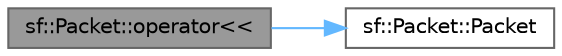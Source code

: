 digraph "sf::Packet::operator&lt;&lt;"
{
 // LATEX_PDF_SIZE
  bgcolor="transparent";
  edge [fontname=Helvetica,fontsize=10,labelfontname=Helvetica,labelfontsize=10];
  node [fontname=Helvetica,fontsize=10,shape=box,height=0.2,width=0.4];
  rankdir="LR";
  Node1 [id="Node000001",label="sf::Packet::operator\<\<",height=0.2,width=0.4,color="gray40", fillcolor="grey60", style="filled", fontcolor="black",tooltip="This is an overloaded member function, provided for convenience. It differs from the above function o..."];
  Node1 -> Node2 [id="edge1_Node000001_Node000002",color="steelblue1",style="solid",tooltip=" "];
  Node2 [id="Node000002",label="sf::Packet::Packet",height=0.2,width=0.4,color="grey40", fillcolor="white", style="filled",URL="$classsf_1_1_packet.html#a786e5d4ced83992ceefa1799963ea858",tooltip="Default constructor."];
}
